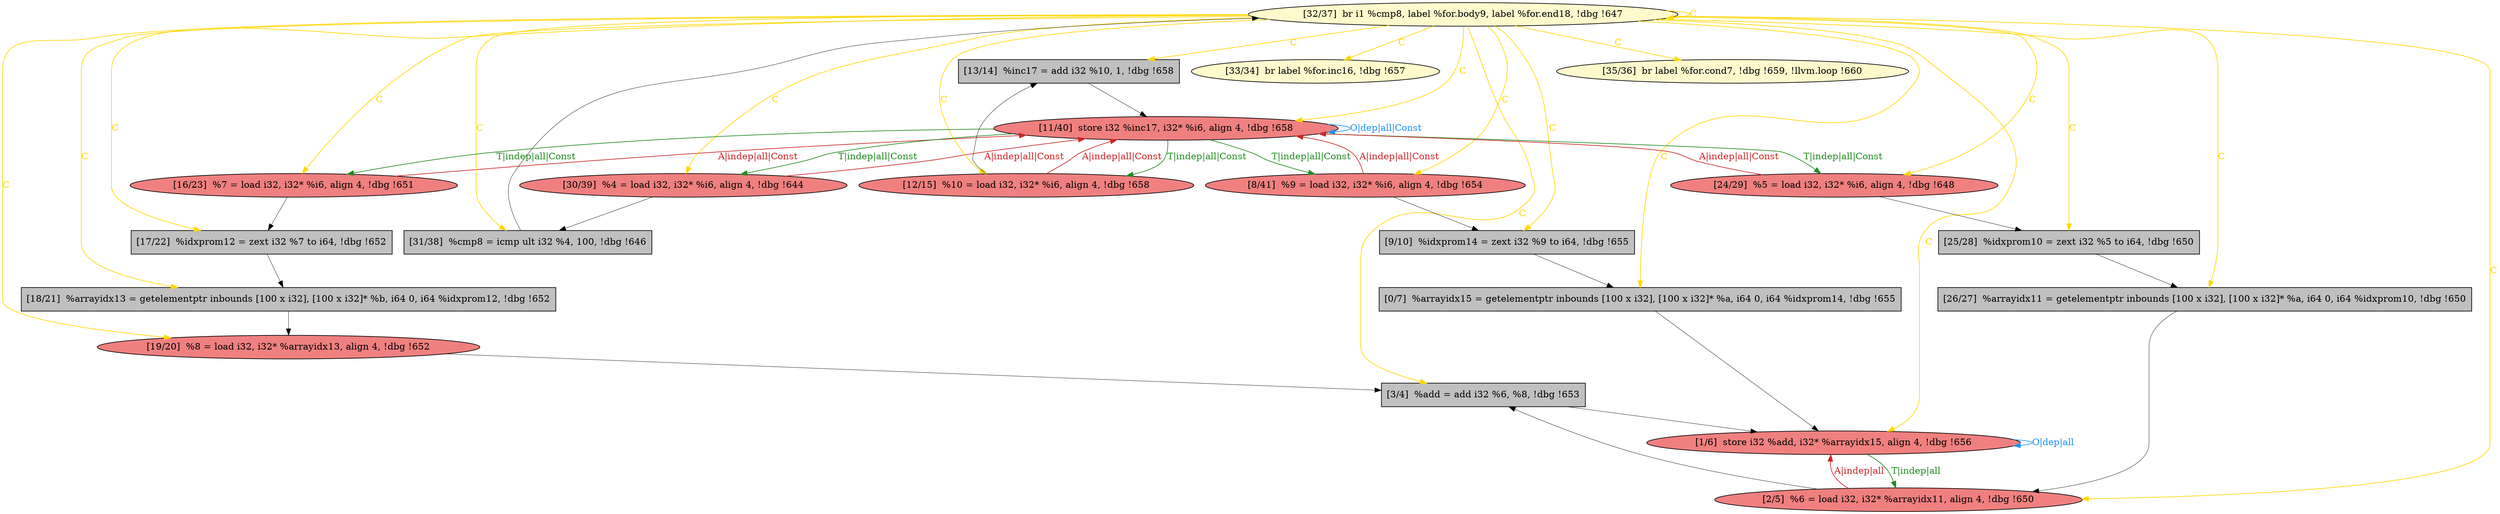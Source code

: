 
digraph G {


node417 [fillcolor=lightcoral,label="[19/20]  %8 = load i32, i32* %arrayidx13, align 4, !dbg !652",shape=ellipse,style=filled ]
node416 [fillcolor=grey,label="[13/14]  %inc17 = add i32 %10, 1, !dbg !658",shape=rectangle,style=filled ]
node415 [fillcolor=grey,label="[17/22]  %idxprom12 = zext i32 %7 to i64, !dbg !652",shape=rectangle,style=filled ]
node414 [fillcolor=lightcoral,label="[16/23]  %7 = load i32, i32* %i6, align 4, !dbg !651",shape=ellipse,style=filled ]
node402 [fillcolor=lightcoral,label="[30/39]  %4 = load i32, i32* %i6, align 4, !dbg !644",shape=ellipse,style=filled ]
node411 [fillcolor=lemonchiffon,label="[32/37]  br i1 %cmp8, label %for.body9, label %for.end18, !dbg !647",shape=ellipse,style=filled ]
node401 [fillcolor=grey,label="[3/4]  %add = add i32 %6, %8, !dbg !653",shape=rectangle,style=filled ]
node412 [fillcolor=grey,label="[31/38]  %cmp8 = icmp ult i32 %4, 100, !dbg !646",shape=rectangle,style=filled ]
node398 [fillcolor=grey,label="[0/7]  %arrayidx15 = getelementptr inbounds [100 x i32], [100 x i32]* %a, i64 0, i64 %idxprom14, !dbg !655",shape=rectangle,style=filled ]
node399 [fillcolor=lightcoral,label="[1/6]  store i32 %add, i32* %arrayidx15, align 4, !dbg !656",shape=ellipse,style=filled ]
node404 [fillcolor=lemonchiffon,label="[33/34]  br label %for.inc16, !dbg !657",shape=ellipse,style=filled ]
node400 [fillcolor=lightcoral,label="[8/41]  %9 = load i32, i32* %i6, align 4, !dbg !654",shape=ellipse,style=filled ]
node405 [fillcolor=grey,label="[25/28]  %idxprom10 = zext i32 %5 to i64, !dbg !650",shape=rectangle,style=filled ]
node410 [fillcolor=grey,label="[18/21]  %arrayidx13 = getelementptr inbounds [100 x i32], [100 x i32]* %b, i64 0, i64 %idxprom12, !dbg !652",shape=rectangle,style=filled ]
node418 [fillcolor=grey,label="[9/10]  %idxprom14 = zext i32 %9 to i64, !dbg !655",shape=rectangle,style=filled ]
node406 [fillcolor=lemonchiffon,label="[35/36]  br label %for.cond7, !dbg !659, !llvm.loop !660",shape=ellipse,style=filled ]
node408 [fillcolor=lightcoral,label="[11/40]  store i32 %inc17, i32* %i6, align 4, !dbg !658",shape=ellipse,style=filled ]
node407 [fillcolor=lightcoral,label="[12/15]  %10 = load i32, i32* %i6, align 4, !dbg !658",shape=ellipse,style=filled ]
node409 [fillcolor=lightcoral,label="[24/29]  %5 = load i32, i32* %i6, align 4, !dbg !648",shape=ellipse,style=filled ]
node403 [fillcolor=grey,label="[26/27]  %arrayidx11 = getelementptr inbounds [100 x i32], [100 x i32]* %a, i64 0, i64 %idxprom10, !dbg !650",shape=rectangle,style=filled ]
node413 [fillcolor=lightcoral,label="[2/5]  %6 = load i32, i32* %arrayidx11, align 4, !dbg !650",shape=ellipse,style=filled ]

node414->node408 [style=solid,color=firebrick3,label="A|indep|all|Const",penwidth=1.0,fontcolor=firebrick3 ]
node411->node408 [style=solid,color=gold,label="C",penwidth=1.0,fontcolor=gold ]
node411->node407 [style=solid,color=gold,label="C",penwidth=1.0,fontcolor=gold ]
node402->node412 [style=solid,color=black,label="",penwidth=0.5,fontcolor=black ]
node411->node406 [style=solid,color=gold,label="C",penwidth=1.0,fontcolor=gold ]
node402->node408 [style=solid,color=firebrick3,label="A|indep|all|Const",penwidth=1.0,fontcolor=firebrick3 ]
node398->node399 [style=solid,color=black,label="",penwidth=0.5,fontcolor=black ]
node408->node409 [style=solid,color=forestgreen,label="T|indep|all|Const",penwidth=1.0,fontcolor=forestgreen ]
node409->node408 [style=solid,color=firebrick3,label="A|indep|all|Const",penwidth=1.0,fontcolor=firebrick3 ]
node408->node400 [style=solid,color=forestgreen,label="T|indep|all|Const",penwidth=1.0,fontcolor=forestgreen ]
node400->node408 [style=solid,color=firebrick3,label="A|indep|all|Const",penwidth=1.0,fontcolor=firebrick3 ]
node411->node402 [style=solid,color=gold,label="C",penwidth=1.0,fontcolor=gold ]
node401->node399 [style=solid,color=black,label="",penwidth=0.5,fontcolor=black ]
node411->node416 [style=solid,color=gold,label="C",penwidth=1.0,fontcolor=gold ]
node416->node408 [style=solid,color=black,label="",penwidth=0.5,fontcolor=black ]
node403->node413 [style=solid,color=black,label="",penwidth=0.5,fontcolor=black ]
node411->node405 [style=solid,color=gold,label="C",penwidth=1.0,fontcolor=gold ]
node411->node415 [style=solid,color=gold,label="C",penwidth=1.0,fontcolor=gold ]
node411->node412 [style=solid,color=gold,label="C",penwidth=1.0,fontcolor=gold ]
node411->node414 [style=solid,color=gold,label="C",penwidth=1.0,fontcolor=gold ]
node410->node417 [style=solid,color=black,label="",penwidth=0.5,fontcolor=black ]
node415->node410 [style=solid,color=black,label="",penwidth=0.5,fontcolor=black ]
node411->node409 [style=solid,color=gold,label="C",penwidth=1.0,fontcolor=gold ]
node407->node408 [style=solid,color=firebrick3,label="A|indep|all|Const",penwidth=1.0,fontcolor=firebrick3 ]
node411->node410 [style=solid,color=gold,label="C",penwidth=1.0,fontcolor=gold ]
node409->node405 [style=solid,color=black,label="",penwidth=0.5,fontcolor=black ]
node411->node404 [style=solid,color=gold,label="C",penwidth=1.0,fontcolor=gold ]
node411->node399 [style=solid,color=gold,label="C",penwidth=1.0,fontcolor=gold ]
node412->node411 [style=solid,color=black,label="",penwidth=0.5,fontcolor=black ]
node399->node399 [style=solid,color=dodgerblue,label="O|dep|all",penwidth=1.0,fontcolor=dodgerblue ]
node414->node415 [style=solid,color=black,label="",penwidth=0.5,fontcolor=black ]
node408->node414 [style=solid,color=forestgreen,label="T|indep|all|Const",penwidth=1.0,fontcolor=forestgreen ]
node411->node418 [style=solid,color=gold,label="C",penwidth=1.0,fontcolor=gold ]
node405->node403 [style=solid,color=black,label="",penwidth=0.5,fontcolor=black ]
node411->node398 [style=solid,color=gold,label="C",penwidth=1.0,fontcolor=gold ]
node411->node400 [style=solid,color=gold,label="C",penwidth=1.0,fontcolor=gold ]
node411->node401 [style=solid,color=gold,label="C",penwidth=1.0,fontcolor=gold ]
node408->node402 [style=solid,color=forestgreen,label="T|indep|all|Const",penwidth=1.0,fontcolor=forestgreen ]
node417->node401 [style=solid,color=black,label="",penwidth=0.5,fontcolor=black ]
node411->node417 [style=solid,color=gold,label="C",penwidth=1.0,fontcolor=gold ]
node413->node401 [style=solid,color=black,label="",penwidth=0.5,fontcolor=black ]
node411->node403 [style=solid,color=gold,label="C",penwidth=1.0,fontcolor=gold ]
node407->node416 [style=solid,color=black,label="",penwidth=0.5,fontcolor=black ]
node413->node399 [style=solid,color=firebrick3,label="A|indep|all",penwidth=1.0,fontcolor=firebrick3 ]
node399->node413 [style=solid,color=forestgreen,label="T|indep|all",penwidth=1.0,fontcolor=forestgreen ]
node408->node407 [style=solid,color=forestgreen,label="T|indep|all|Const",penwidth=1.0,fontcolor=forestgreen ]
node411->node411 [style=solid,color=gold,label="C",penwidth=1.0,fontcolor=gold ]
node408->node408 [style=solid,color=dodgerblue,label="O|dep|all|Const",penwidth=1.0,fontcolor=dodgerblue ]
node411->node413 [style=solid,color=gold,label="C",penwidth=1.0,fontcolor=gold ]
node418->node398 [style=solid,color=black,label="",penwidth=0.5,fontcolor=black ]
node400->node418 [style=solid,color=black,label="",penwidth=0.5,fontcolor=black ]


}
